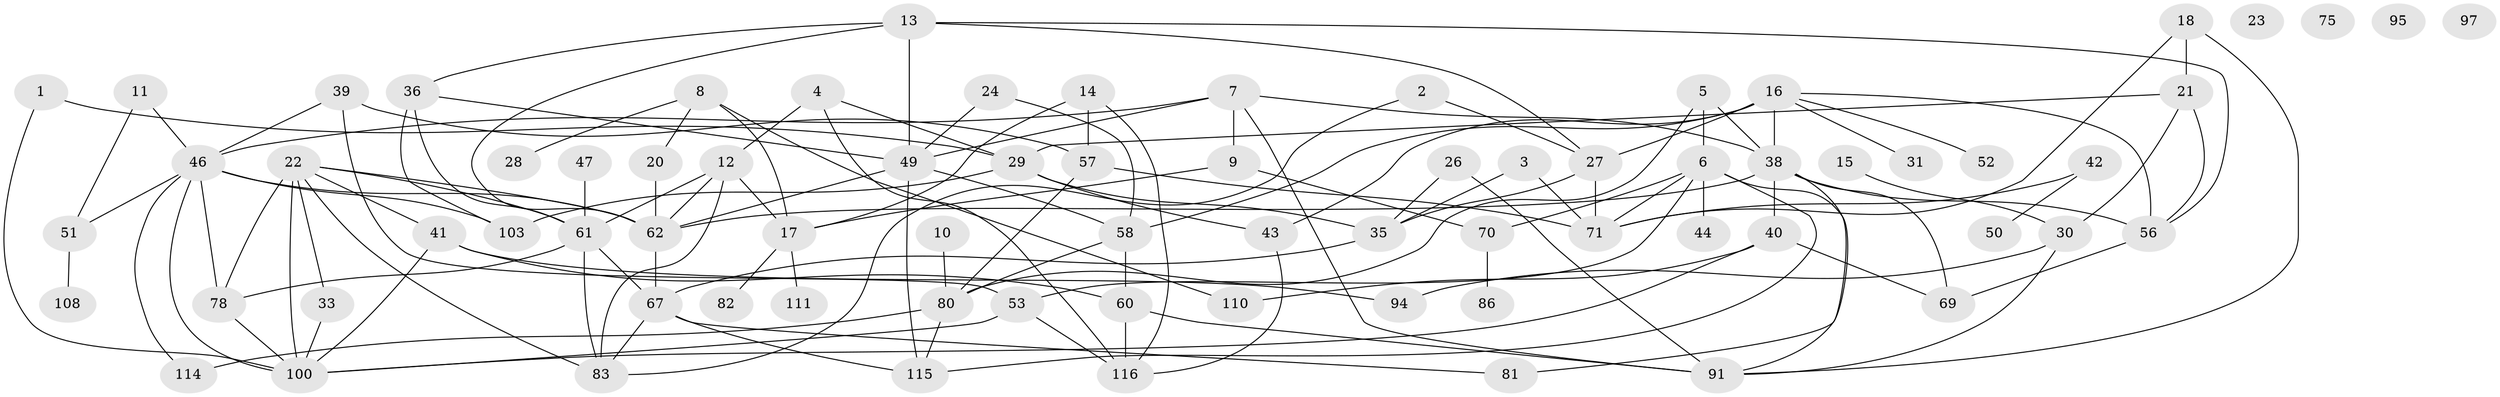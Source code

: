 // Generated by graph-tools (version 1.1) at 2025/23/03/03/25 07:23:27]
// undirected, 75 vertices, 132 edges
graph export_dot {
graph [start="1"]
  node [color=gray90,style=filled];
  1 [super="+19"];
  2 [super="+54"];
  3 [super="+37"];
  4 [super="+32"];
  5;
  6 [super="+45"];
  7;
  8 [super="+66"];
  9;
  10 [super="+68"];
  11;
  12 [super="+112"];
  13 [super="+76"];
  14 [super="+48"];
  15 [super="+113"];
  16 [super="+79"];
  17 [super="+77"];
  18;
  20;
  21 [super="+85"];
  22 [super="+25"];
  23;
  24;
  26 [super="+84"];
  27;
  28;
  29 [super="+34"];
  30 [super="+72"];
  31;
  33;
  35 [super="+73"];
  36;
  38 [super="+65"];
  39;
  40 [super="+64"];
  41 [super="+99"];
  42 [super="+59"];
  43;
  44;
  46 [super="+63"];
  47;
  49 [super="+55"];
  50;
  51 [super="+93"];
  52;
  53 [super="+107"];
  56 [super="+89"];
  57 [super="+92"];
  58 [super="+96"];
  60 [super="+90"];
  61 [super="+74"];
  62 [super="+102"];
  67 [super="+109"];
  69;
  70 [super="+101"];
  71 [super="+87"];
  75;
  78 [super="+105"];
  80 [super="+88"];
  81;
  82;
  83 [super="+104"];
  86;
  91 [super="+98"];
  94;
  95;
  97;
  100 [super="+106"];
  103;
  108;
  110;
  111;
  114;
  115;
  116;
  1 -- 100;
  1 -- 29;
  2 -- 27;
  2 -- 83;
  3 -- 71;
  3 -- 35;
  4 -- 12;
  4 -- 29;
  4 -- 116;
  5 -- 80;
  5 -- 38;
  5 -- 6;
  6 -- 70 [weight=2];
  6 -- 71;
  6 -- 115;
  6 -- 53;
  6 -- 91;
  6 -- 44;
  7 -- 9;
  7 -- 38;
  7 -- 49;
  7 -- 46;
  7 -- 91;
  8 -- 28;
  8 -- 17;
  8 -- 20;
  8 -- 110;
  9 -- 70;
  9 -- 17;
  10 -- 80;
  11 -- 46;
  11 -- 51;
  12 -- 62;
  12 -- 83;
  12 -- 61;
  12 -- 17;
  13 -- 36;
  13 -- 49;
  13 -- 56;
  13 -- 27;
  13 -- 62;
  14 -- 57;
  14 -- 116;
  14 -- 17;
  15 -- 30;
  16 -- 38;
  16 -- 52;
  16 -- 56;
  16 -- 27;
  16 -- 58;
  16 -- 43;
  16 -- 31;
  17 -- 82;
  17 -- 111;
  18 -- 21;
  18 -- 91;
  18 -- 71;
  20 -- 62;
  21 -- 56;
  21 -- 29;
  21 -- 30;
  22 -- 61 [weight=2];
  22 -- 62;
  22 -- 33;
  22 -- 83;
  22 -- 41;
  22 -- 100;
  22 -- 78;
  24 -- 49;
  24 -- 58;
  26 -- 91;
  26 -- 35;
  27 -- 71;
  27 -- 35;
  29 -- 35;
  29 -- 103;
  29 -- 43;
  30 -- 94;
  30 -- 91;
  33 -- 100;
  35 -- 67;
  36 -- 61;
  36 -- 103;
  36 -- 49;
  38 -- 62;
  38 -- 81;
  38 -- 69;
  38 -- 40;
  38 -- 56;
  39 -- 46;
  39 -- 57;
  39 -- 53;
  40 -- 69;
  40 -- 100;
  40 -- 110;
  41 -- 100;
  41 -- 60;
  41 -- 94;
  42 -- 50;
  42 -- 71;
  43 -- 116;
  46 -- 103;
  46 -- 114;
  46 -- 51;
  46 -- 62;
  46 -- 100;
  46 -- 78;
  47 -- 61;
  49 -- 58;
  49 -- 62 [weight=2];
  49 -- 115;
  51 -- 108;
  53 -- 116;
  53 -- 100;
  56 -- 69;
  57 -- 80;
  57 -- 71;
  58 -- 80;
  58 -- 60;
  60 -- 116;
  60 -- 91;
  61 -- 83;
  61 -- 67;
  61 -- 78;
  62 -- 67;
  67 -- 83;
  67 -- 115;
  67 -- 81;
  70 -- 86;
  78 -- 100;
  80 -- 115;
  80 -- 114;
}

